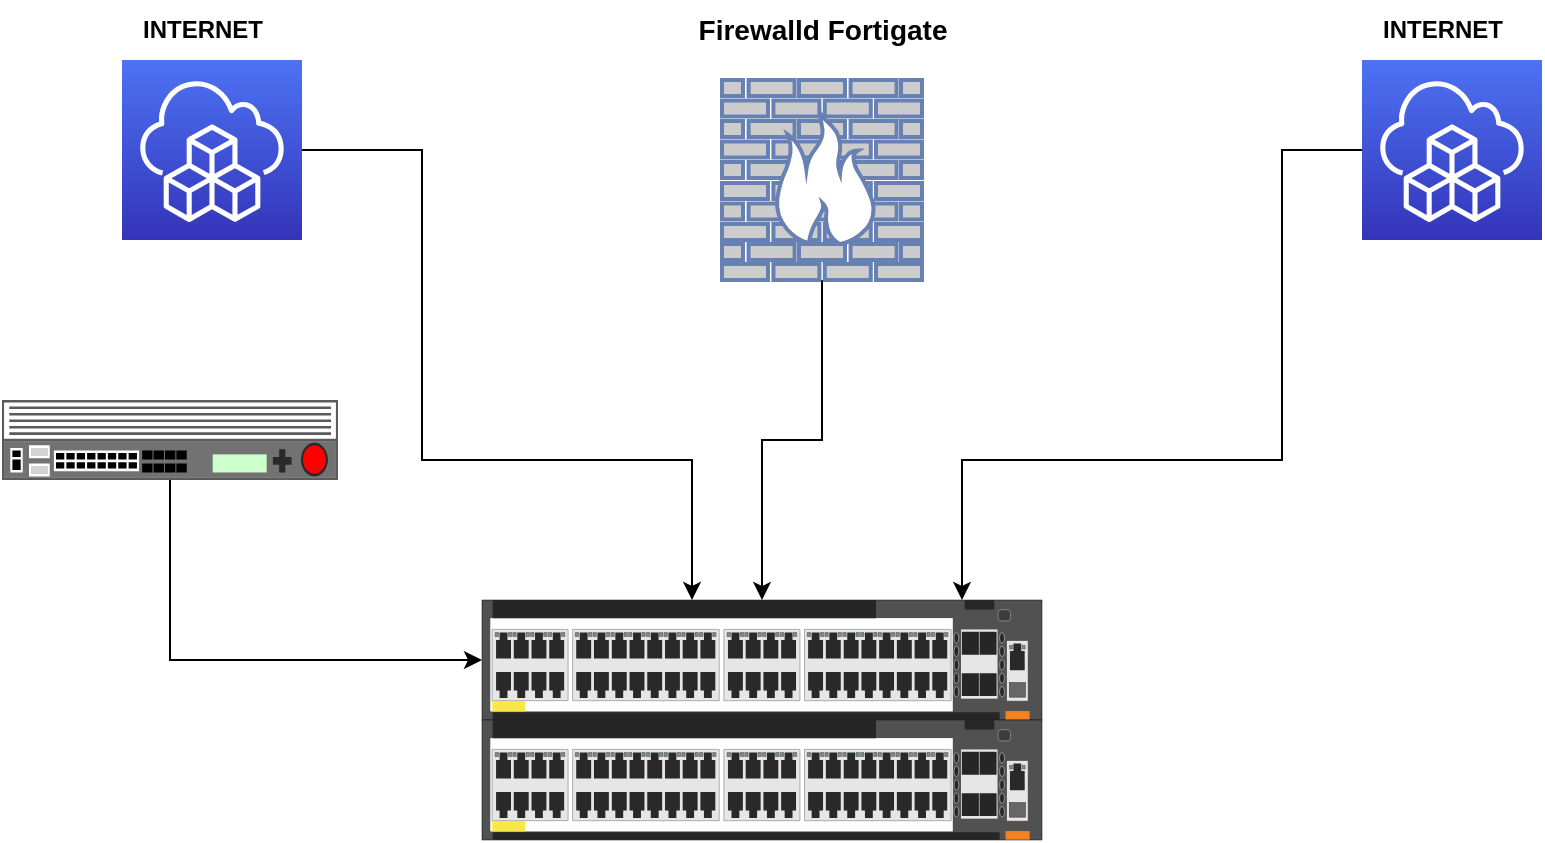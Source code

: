 <mxfile version="21.6.5" type="github">
  <diagram name="Página-1" id="ZtzgwEjl2Cv6G8Xilo4Q">
    <mxGraphModel dx="1035" dy="569" grid="1" gridSize="10" guides="1" tooltips="1" connect="1" arrows="1" fold="1" page="1" pageScale="1" pageWidth="827" pageHeight="1169" math="0" shadow="0">
      <root>
        <mxCell id="0" />
        <mxCell id="1" parent="0" />
        <mxCell id="p3cnILY55uEZjmTNNNlR-13" style="edgeStyle=orthogonalEdgeStyle;rounded=0;orthogonalLoop=1;jettySize=auto;html=1;" edge="1" parent="1" source="p3cnILY55uEZjmTNNNlR-1" target="p3cnILY55uEZjmTNNNlR-6">
          <mxGeometry relative="1" as="geometry">
            <mxPoint x="210" y="190" as="sourcePoint" />
            <mxPoint x="345" y="380" as="targetPoint" />
            <Array as="points">
              <mxPoint x="210" y="165" />
              <mxPoint x="210" y="320" />
              <mxPoint x="345" y="320" />
            </Array>
          </mxGeometry>
        </mxCell>
        <object label="" id="p3cnILY55uEZjmTNNNlR-1">
          <mxCell style="sketch=0;points=[[0,0,0],[0.25,0,0],[0.5,0,0],[0.75,0,0],[1,0,0],[0,1,0],[0.25,1,0],[0.5,1,0],[0.75,1,0],[1,1,0],[0,0.25,0],[0,0.5,0],[0,0.75,0],[1,0.25,0],[1,0.5,0],[1,0.75,0]];outlineConnect=0;fontColor=#232F3E;gradientColor=#4D72F3;gradientDirection=north;fillColor=#3334B9;strokeColor=#ffffff;dashed=0;verticalLabelPosition=bottom;verticalAlign=top;align=center;html=1;fontSize=12;fontStyle=0;aspect=fixed;shape=mxgraph.aws4.resourceIcon;resIcon=mxgraph.aws4.cloud_development_kit;" vertex="1" parent="1">
            <mxGeometry x="60" y="120" width="90" height="90" as="geometry" />
          </mxCell>
        </object>
        <mxCell id="p3cnILY55uEZjmTNNNlR-14" style="edgeStyle=orthogonalEdgeStyle;rounded=0;orthogonalLoop=1;jettySize=auto;html=1;" edge="1" parent="1" source="p3cnILY55uEZjmTNNNlR-2" target="p3cnILY55uEZjmTNNNlR-6">
          <mxGeometry relative="1" as="geometry">
            <mxPoint x="640" y="190" as="sourcePoint" />
            <Array as="points">
              <mxPoint x="640" y="165" />
              <mxPoint x="640" y="320" />
              <mxPoint x="480" y="320" />
            </Array>
          </mxGeometry>
        </mxCell>
        <object label="" id="p3cnILY55uEZjmTNNNlR-2">
          <mxCell style="sketch=0;points=[[0,0,0],[0.25,0,0],[0.5,0,0],[0.75,0,0],[1,0,0],[0,1,0],[0.25,1,0],[0.5,1,0],[0.75,1,0],[1,1,0],[0,0.25,0],[0,0.5,0],[0,0.75,0],[1,0.25,0],[1,0.5,0],[1,0.75,0]];outlineConnect=0;fontColor=#232F3E;gradientColor=#4D72F3;gradientDirection=north;fillColor=#3334B9;strokeColor=#ffffff;dashed=0;verticalLabelPosition=bottom;verticalAlign=bottom;align=center;html=1;fontSize=12;fontStyle=0;aspect=fixed;shape=mxgraph.aws4.resourceIcon;resIcon=mxgraph.aws4.cloud_development_kit;horizontal=1;labelBackgroundColor=none;fontFamily=Helvetica;" vertex="1" parent="1">
            <mxGeometry x="680" y="120" width="90" height="90" as="geometry" />
          </mxCell>
        </object>
        <mxCell id="p3cnILY55uEZjmTNNNlR-6" value="" style="html=1;verticalLabelPosition=bottom;verticalAlign=top;outlineConnect=0;shadow=0;dashed=0;shape=mxgraph.rack.hpe_aruba.switches.jl659a_aruba_6300m_48_port_hpe_smart_rate_1_2_5_5gbe_class_6_poe_and_4_port_switch;" vertex="1" parent="1">
          <mxGeometry x="240" y="390" width="280" height="60" as="geometry" />
        </mxCell>
        <mxCell id="p3cnILY55uEZjmTNNNlR-7" value="" style="html=1;verticalLabelPosition=bottom;verticalAlign=top;outlineConnect=0;shadow=0;dashed=0;shape=mxgraph.rack.hpe_aruba.switches.jl659a_aruba_6300m_48_port_hpe_smart_rate_1_2_5_5gbe_class_6_poe_and_4_port_switch;" vertex="1" parent="1">
          <mxGeometry x="240" y="450" width="280" height="60" as="geometry" />
        </mxCell>
        <mxCell id="p3cnILY55uEZjmTNNNlR-15" style="edgeStyle=orthogonalEdgeStyle;rounded=0;orthogonalLoop=1;jettySize=auto;html=1;" edge="1" parent="1" source="p3cnILY55uEZjmTNNNlR-9" target="p3cnILY55uEZjmTNNNlR-6">
          <mxGeometry relative="1" as="geometry">
            <mxPoint x="450" y="370" as="targetPoint" />
          </mxGeometry>
        </mxCell>
        <mxCell id="p3cnILY55uEZjmTNNNlR-9" value="" style="fontColor=#0066CC;verticalAlign=top;verticalLabelPosition=bottom;labelPosition=center;align=center;html=1;outlineConnect=0;fillColor=#CCCCCC;strokeColor=#6881B3;gradientColor=none;gradientDirection=north;strokeWidth=2;shape=mxgraph.networks.firewall;" vertex="1" parent="1">
          <mxGeometry x="360" y="130" width="100" height="100" as="geometry" />
        </mxCell>
        <mxCell id="p3cnILY55uEZjmTNNNlR-16" style="edgeStyle=orthogonalEdgeStyle;rounded=0;orthogonalLoop=1;jettySize=auto;html=1;" edge="1" parent="1" source="p3cnILY55uEZjmTNNNlR-11" target="p3cnILY55uEZjmTNNNlR-6">
          <mxGeometry relative="1" as="geometry">
            <Array as="points">
              <mxPoint x="84" y="420" />
            </Array>
          </mxGeometry>
        </mxCell>
        <mxCell id="p3cnILY55uEZjmTNNNlR-11" value="" style="strokeColor=#666666;html=1;labelPosition=right;align=left;spacingLeft=15;shadow=0;dashed=0;outlineConnect=0;shape=mxgraph.rack.f5.big_ip_6900;" vertex="1" parent="1">
          <mxGeometry y="290" width="168" height="40" as="geometry" />
        </mxCell>
        <mxCell id="p3cnILY55uEZjmTNNNlR-19" value="&lt;b&gt;INTERNET&lt;/b&gt;" style="text;html=1;align=center;verticalAlign=middle;resizable=0;points=[];autosize=1;strokeColor=none;fillColor=none;" vertex="1" parent="1">
          <mxGeometry x="680" y="90" width="80" height="30" as="geometry" />
        </mxCell>
        <mxCell id="p3cnILY55uEZjmTNNNlR-20" value="&lt;b&gt;INTERNET&lt;/b&gt;" style="text;html=1;align=center;verticalAlign=middle;resizable=0;points=[];autosize=1;strokeColor=none;fillColor=none;" vertex="1" parent="1">
          <mxGeometry x="60" y="90" width="80" height="30" as="geometry" />
        </mxCell>
        <mxCell id="p3cnILY55uEZjmTNNNlR-21" value="&lt;b&gt;&lt;font style=&quot;font-size: 14px;&quot;&gt;Firewalld Fortigate&lt;/font&gt;&lt;/b&gt;" style="text;html=1;align=center;verticalAlign=middle;resizable=0;points=[];autosize=1;strokeColor=none;fillColor=none;" vertex="1" parent="1">
          <mxGeometry x="335" y="90" width="150" height="30" as="geometry" />
        </mxCell>
      </root>
    </mxGraphModel>
  </diagram>
</mxfile>
